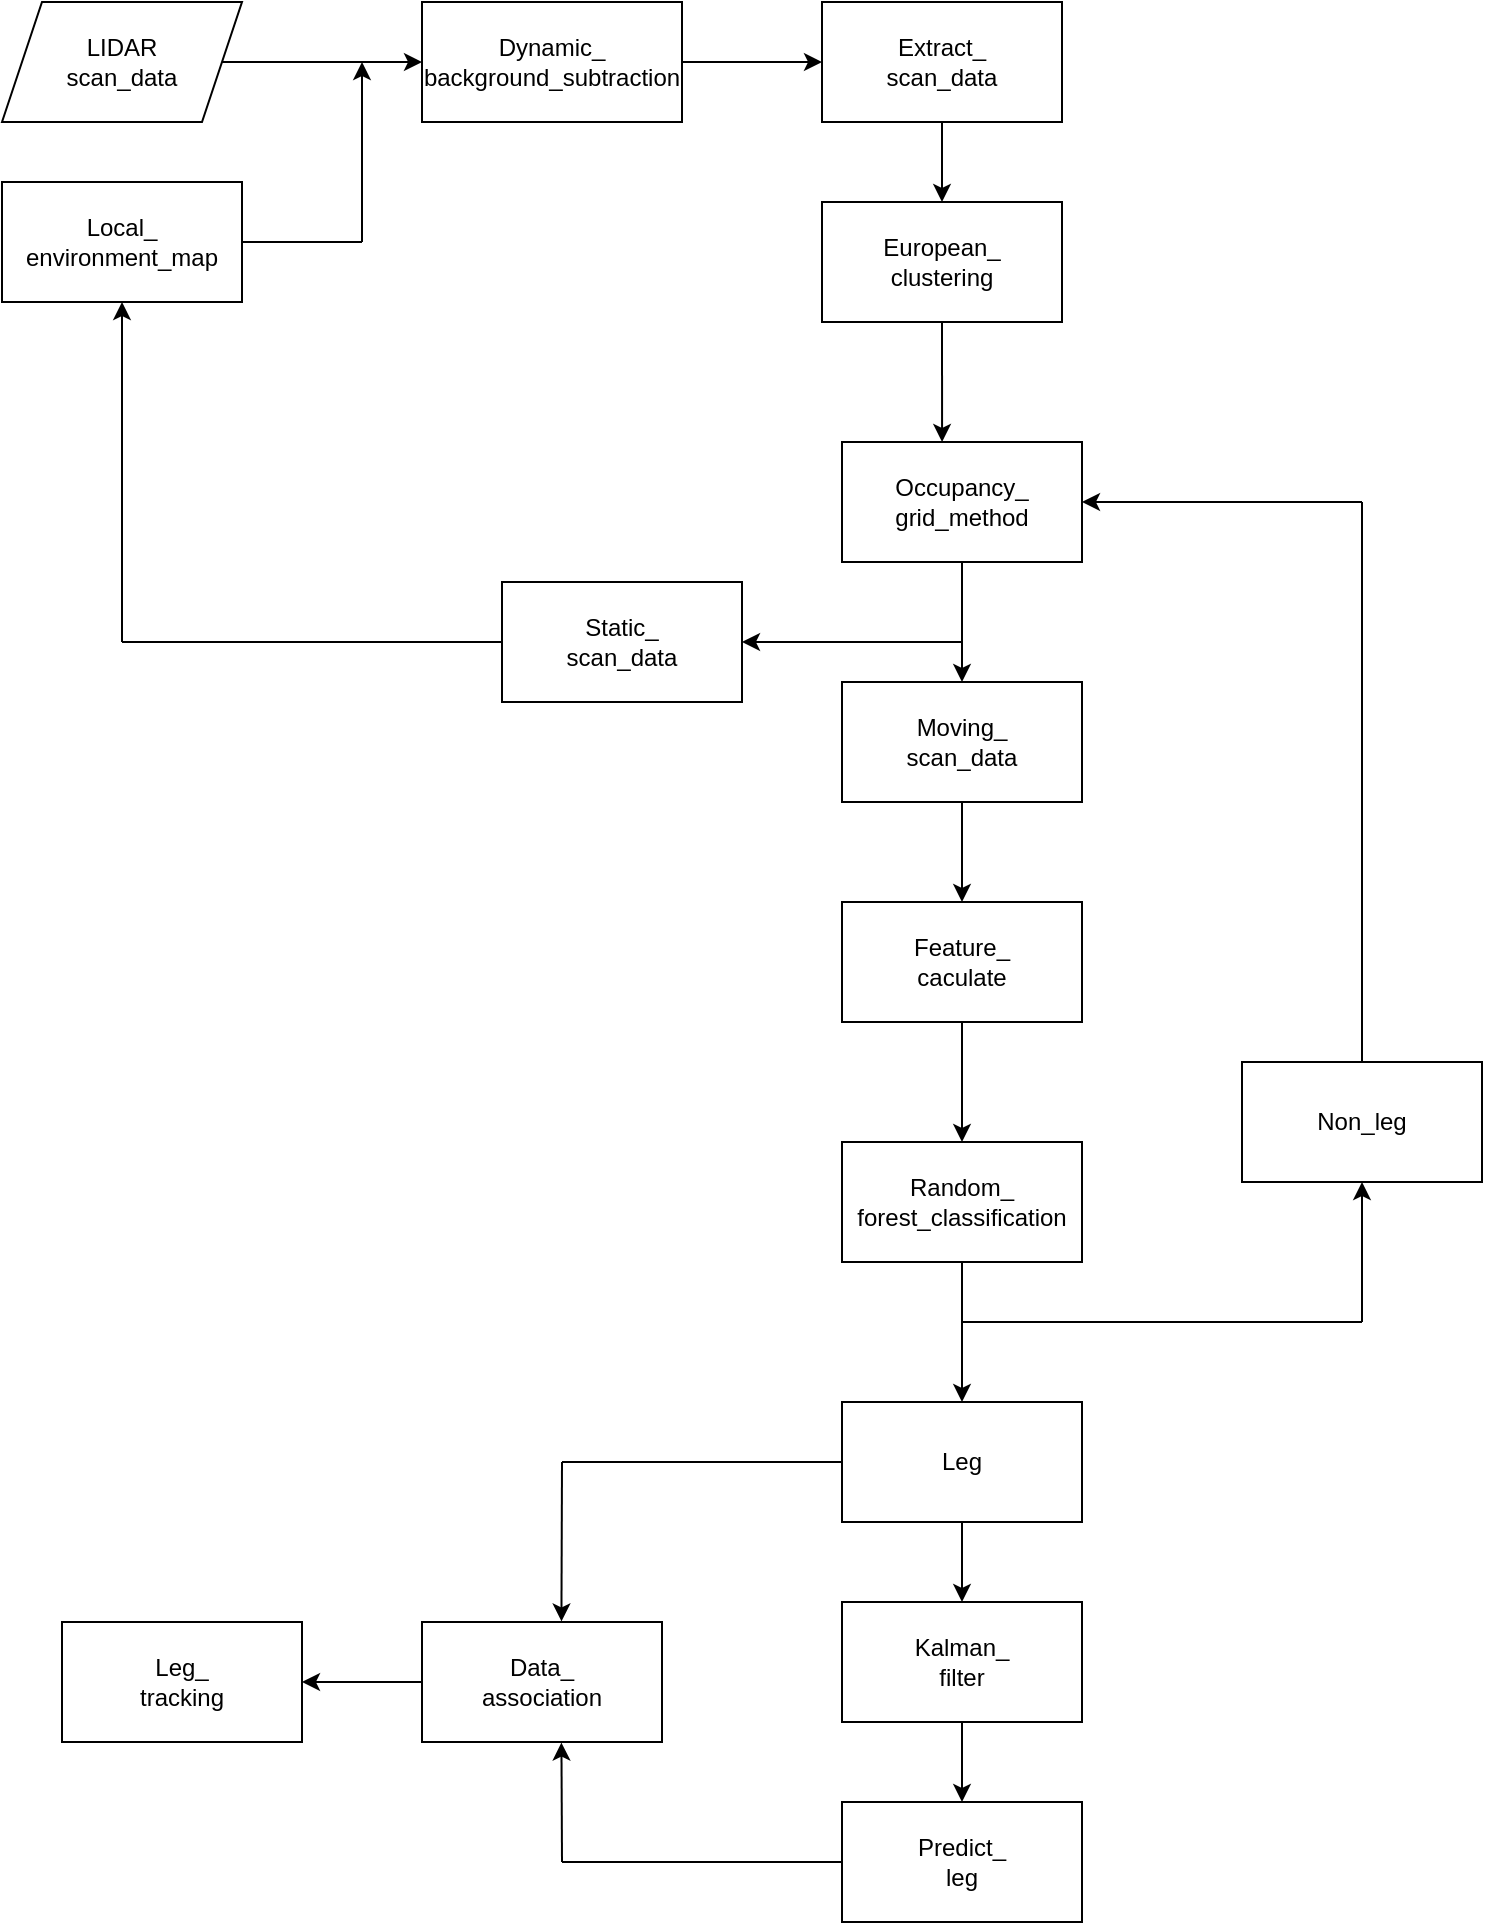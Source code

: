 <mxfile version="20.7.4" type="github">
  <diagram id="tl0wJuyJ-sTQWj9ZScml" name="Page-1">
    <mxGraphModel dx="1602" dy="1035" grid="1" gridSize="10" guides="1" tooltips="1" connect="1" arrows="1" fold="1" page="1" pageScale="1" pageWidth="850" pageHeight="1100" math="0" shadow="0">
      <root>
        <mxCell id="0" />
        <mxCell id="1" parent="0" />
        <mxCell id="n0eHLcQR_XPMflY-yQHW-1" value="&lt;div&gt;LIDAR&lt;/div&gt;&lt;div&gt;scan_data&lt;br&gt;&lt;/div&gt;" style="shape=parallelogram;perimeter=parallelogramPerimeter;whiteSpace=wrap;html=1;fixedSize=1;" vertex="1" parent="1">
          <mxGeometry x="80" y="80" width="120" height="60" as="geometry" />
        </mxCell>
        <mxCell id="n0eHLcQR_XPMflY-yQHW-5" value="&lt;div&gt;Local_&lt;/div&gt;&lt;div&gt;environment_map&lt;/div&gt;" style="rounded=0;whiteSpace=wrap;html=1;" vertex="1" parent="1">
          <mxGeometry x="80" y="170" width="120" height="60" as="geometry" />
        </mxCell>
        <mxCell id="n0eHLcQR_XPMflY-yQHW-10" value="" style="endArrow=classic;html=1;rounded=0;" edge="1" parent="1">
          <mxGeometry relative="1" as="geometry">
            <mxPoint x="190" y="110" as="sourcePoint" />
            <mxPoint x="290" y="110" as="targetPoint" />
          </mxGeometry>
        </mxCell>
        <mxCell id="n0eHLcQR_XPMflY-yQHW-14" value="" style="endArrow=classic;html=1;rounded=0;" edge="1" parent="1">
          <mxGeometry width="50" height="50" relative="1" as="geometry">
            <mxPoint x="260" y="200" as="sourcePoint" />
            <mxPoint x="260" y="110" as="targetPoint" />
          </mxGeometry>
        </mxCell>
        <mxCell id="n0eHLcQR_XPMflY-yQHW-15" value="&lt;div&gt;Dynamic_&lt;/div&gt;&lt;div&gt;background_subtraction&lt;/div&gt;" style="rounded=0;whiteSpace=wrap;html=1;" vertex="1" parent="1">
          <mxGeometry x="290" y="80" width="130" height="60" as="geometry" />
        </mxCell>
        <mxCell id="n0eHLcQR_XPMflY-yQHW-16" value="" style="endArrow=classic;html=1;rounded=0;exitX=1;exitY=0.5;exitDx=0;exitDy=0;" edge="1" parent="1" source="n0eHLcQR_XPMflY-yQHW-15">
          <mxGeometry width="50" height="50" relative="1" as="geometry">
            <mxPoint x="320" y="250" as="sourcePoint" />
            <mxPoint x="490" y="110" as="targetPoint" />
          </mxGeometry>
        </mxCell>
        <mxCell id="n0eHLcQR_XPMflY-yQHW-17" value="&lt;div&gt;Extract_&lt;/div&gt;&lt;div&gt;scan_data&lt;br&gt;&lt;/div&gt;" style="rounded=0;whiteSpace=wrap;html=1;" vertex="1" parent="1">
          <mxGeometry x="490" y="80" width="120" height="60" as="geometry" />
        </mxCell>
        <mxCell id="n0eHLcQR_XPMflY-yQHW-18" value="" style="endArrow=classic;html=1;rounded=0;exitX=0.5;exitY=1;exitDx=0;exitDy=0;" edge="1" parent="1" source="n0eHLcQR_XPMflY-yQHW-17">
          <mxGeometry width="50" height="50" relative="1" as="geometry">
            <mxPoint x="530" y="240" as="sourcePoint" />
            <mxPoint x="550" y="180" as="targetPoint" />
          </mxGeometry>
        </mxCell>
        <mxCell id="n0eHLcQR_XPMflY-yQHW-19" value="&lt;div&gt;Occupancy_&lt;/div&gt;&lt;div&gt;grid_method&lt;br&gt;&lt;/div&gt;" style="rounded=0;whiteSpace=wrap;html=1;" vertex="1" parent="1">
          <mxGeometry x="500" y="300" width="120" height="60" as="geometry" />
        </mxCell>
        <mxCell id="n0eHLcQR_XPMflY-yQHW-20" value="" style="endArrow=classic;html=1;rounded=0;exitX=0.5;exitY=1;exitDx=0;exitDy=0;" edge="1" parent="1" source="n0eHLcQR_XPMflY-yQHW-19">
          <mxGeometry width="50" height="50" relative="1" as="geometry">
            <mxPoint x="420" y="350" as="sourcePoint" />
            <mxPoint x="560" y="420" as="targetPoint" />
          </mxGeometry>
        </mxCell>
        <mxCell id="n0eHLcQR_XPMflY-yQHW-21" value="&lt;div&gt;Feature_&lt;/div&gt;&lt;div&gt;caculate&lt;br&gt;&lt;/div&gt;" style="rounded=0;whiteSpace=wrap;html=1;" vertex="1" parent="1">
          <mxGeometry x="500" y="530" width="120" height="60" as="geometry" />
        </mxCell>
        <mxCell id="n0eHLcQR_XPMflY-yQHW-22" value="&lt;div&gt;Moving_&lt;/div&gt;&lt;div&gt;scan_data&lt;br&gt;&lt;/div&gt;" style="rounded=0;whiteSpace=wrap;html=1;" vertex="1" parent="1">
          <mxGeometry x="500" y="420" width="120" height="60" as="geometry" />
        </mxCell>
        <mxCell id="n0eHLcQR_XPMflY-yQHW-23" value="" style="endArrow=classic;html=1;rounded=0;exitX=0.5;exitY=1;exitDx=0;exitDy=0;entryX=0.5;entryY=0;entryDx=0;entryDy=0;" edge="1" parent="1" source="n0eHLcQR_XPMflY-yQHW-22" target="n0eHLcQR_XPMflY-yQHW-21">
          <mxGeometry width="50" height="50" relative="1" as="geometry">
            <mxPoint x="530" y="550" as="sourcePoint" />
            <mxPoint x="580" y="500" as="targetPoint" />
          </mxGeometry>
        </mxCell>
        <mxCell id="n0eHLcQR_XPMflY-yQHW-24" value="&lt;div&gt;Static_&lt;/div&gt;&lt;div&gt;scan_data&lt;br&gt;&lt;/div&gt;" style="rounded=0;whiteSpace=wrap;html=1;" vertex="1" parent="1">
          <mxGeometry x="330" y="370" width="120" height="60" as="geometry" />
        </mxCell>
        <mxCell id="n0eHLcQR_XPMflY-yQHW-30" value="" style="endArrow=classic;html=1;rounded=0;entryX=1;entryY=0.5;entryDx=0;entryDy=0;" edge="1" parent="1" target="n0eHLcQR_XPMflY-yQHW-24">
          <mxGeometry width="50" height="50" relative="1" as="geometry">
            <mxPoint x="560" y="400" as="sourcePoint" />
            <mxPoint x="390" y="420" as="targetPoint" />
          </mxGeometry>
        </mxCell>
        <mxCell id="n0eHLcQR_XPMflY-yQHW-31" value="" style="endArrow=none;html=1;rounded=0;" edge="1" parent="1" source="n0eHLcQR_XPMflY-yQHW-5">
          <mxGeometry width="50" height="50" relative="1" as="geometry">
            <mxPoint x="200" y="250" as="sourcePoint" />
            <mxPoint x="260" y="200" as="targetPoint" />
          </mxGeometry>
        </mxCell>
        <mxCell id="n0eHLcQR_XPMflY-yQHW-32" value="" style="endArrow=none;html=1;rounded=0;entryX=0;entryY=0.5;entryDx=0;entryDy=0;" edge="1" parent="1" target="n0eHLcQR_XPMflY-yQHW-24">
          <mxGeometry width="50" height="50" relative="1" as="geometry">
            <mxPoint x="140" y="400" as="sourcePoint" />
            <mxPoint x="310" y="360" as="targetPoint" />
          </mxGeometry>
        </mxCell>
        <mxCell id="n0eHLcQR_XPMflY-yQHW-33" value="" style="endArrow=classic;html=1;rounded=0;entryX=0.5;entryY=1;entryDx=0;entryDy=0;" edge="1" parent="1" target="n0eHLcQR_XPMflY-yQHW-5">
          <mxGeometry width="50" height="50" relative="1" as="geometry">
            <mxPoint x="140" y="400" as="sourcePoint" />
            <mxPoint x="760" y="350" as="targetPoint" />
          </mxGeometry>
        </mxCell>
        <mxCell id="n0eHLcQR_XPMflY-yQHW-34" value="" style="endArrow=classic;html=1;rounded=0;exitX=0.5;exitY=1;exitDx=0;exitDy=0;" edge="1" parent="1" source="n0eHLcQR_XPMflY-yQHW-21">
          <mxGeometry width="50" height="50" relative="1" as="geometry">
            <mxPoint x="530" y="690" as="sourcePoint" />
            <mxPoint x="560" y="650" as="targetPoint" />
          </mxGeometry>
        </mxCell>
        <mxCell id="n0eHLcQR_XPMflY-yQHW-35" value="&lt;div&gt;Random_&lt;/div&gt;&lt;div&gt;forest_classification&lt;br&gt;&lt;/div&gt;" style="rounded=0;whiteSpace=wrap;html=1;" vertex="1" parent="1">
          <mxGeometry x="500" y="650" width="120" height="60" as="geometry" />
        </mxCell>
        <mxCell id="n0eHLcQR_XPMflY-yQHW-36" value="Leg" style="rounded=0;whiteSpace=wrap;html=1;" vertex="1" parent="1">
          <mxGeometry x="500" y="780" width="120" height="60" as="geometry" />
        </mxCell>
        <mxCell id="n0eHLcQR_XPMflY-yQHW-37" value="" style="endArrow=classic;html=1;rounded=0;entryX=0.5;entryY=0;entryDx=0;entryDy=0;exitX=0.5;exitY=1;exitDx=0;exitDy=0;" edge="1" parent="1" source="n0eHLcQR_XPMflY-yQHW-35" target="n0eHLcQR_XPMflY-yQHW-36">
          <mxGeometry width="50" height="50" relative="1" as="geometry">
            <mxPoint x="530" y="760" as="sourcePoint" />
            <mxPoint x="580" y="710" as="targetPoint" />
          </mxGeometry>
        </mxCell>
        <mxCell id="n0eHLcQR_XPMflY-yQHW-38" value="Non_leg" style="rounded=0;whiteSpace=wrap;html=1;" vertex="1" parent="1">
          <mxGeometry x="700" y="610" width="120" height="60" as="geometry" />
        </mxCell>
        <mxCell id="n0eHLcQR_XPMflY-yQHW-39" value="" style="endArrow=none;html=1;rounded=0;" edge="1" parent="1">
          <mxGeometry width="50" height="50" relative="1" as="geometry">
            <mxPoint x="560" y="740" as="sourcePoint" />
            <mxPoint x="760" y="740" as="targetPoint" />
          </mxGeometry>
        </mxCell>
        <mxCell id="n0eHLcQR_XPMflY-yQHW-40" value="" style="endArrow=classic;html=1;rounded=0;entryX=0.5;entryY=1;entryDx=0;entryDy=0;" edge="1" parent="1" target="n0eHLcQR_XPMflY-yQHW-38">
          <mxGeometry width="50" height="50" relative="1" as="geometry">
            <mxPoint x="760" y="740" as="sourcePoint" />
            <mxPoint x="770" y="510" as="targetPoint" />
          </mxGeometry>
        </mxCell>
        <mxCell id="n0eHLcQR_XPMflY-yQHW-42" value="" style="endArrow=none;html=1;rounded=0;exitX=0.5;exitY=0;exitDx=0;exitDy=0;" edge="1" parent="1" source="n0eHLcQR_XPMflY-yQHW-38">
          <mxGeometry width="50" height="50" relative="1" as="geometry">
            <mxPoint x="720" y="560" as="sourcePoint" />
            <mxPoint x="760" y="330" as="targetPoint" />
          </mxGeometry>
        </mxCell>
        <mxCell id="n0eHLcQR_XPMflY-yQHW-43" value="" style="endArrow=classic;html=1;rounded=0;entryX=1;entryY=0.5;entryDx=0;entryDy=0;" edge="1" parent="1" target="n0eHLcQR_XPMflY-yQHW-19">
          <mxGeometry width="50" height="50" relative="1" as="geometry">
            <mxPoint x="760" y="330" as="sourcePoint" />
            <mxPoint x="770" y="510" as="targetPoint" />
          </mxGeometry>
        </mxCell>
        <mxCell id="n0eHLcQR_XPMflY-yQHW-44" value="&lt;div&gt;Kalman_&lt;/div&gt;&lt;div&gt;filter&lt;br&gt;&lt;/div&gt;" style="rounded=0;whiteSpace=wrap;html=1;" vertex="1" parent="1">
          <mxGeometry x="500" y="880" width="120" height="60" as="geometry" />
        </mxCell>
        <mxCell id="n0eHLcQR_XPMflY-yQHW-45" value="" style="endArrow=classic;html=1;rounded=0;exitX=0.5;exitY=1;exitDx=0;exitDy=0;entryX=0.5;entryY=0;entryDx=0;entryDy=0;" edge="1" parent="1" source="n0eHLcQR_XPMflY-yQHW-36" target="n0eHLcQR_XPMflY-yQHW-44">
          <mxGeometry width="50" height="50" relative="1" as="geometry">
            <mxPoint x="720" y="770" as="sourcePoint" />
            <mxPoint x="770" y="720" as="targetPoint" />
          </mxGeometry>
        </mxCell>
        <mxCell id="n0eHLcQR_XPMflY-yQHW-46" value="&lt;div&gt;Predict_&lt;/div&gt;&lt;div&gt;leg&lt;br&gt;&lt;/div&gt;" style="rounded=0;whiteSpace=wrap;html=1;" vertex="1" parent="1">
          <mxGeometry x="500" y="980" width="120" height="60" as="geometry" />
        </mxCell>
        <mxCell id="n0eHLcQR_XPMflY-yQHW-47" value="" style="endArrow=classic;html=1;rounded=0;entryX=0.5;entryY=0;entryDx=0;entryDy=0;exitX=0.5;exitY=1;exitDx=0;exitDy=0;" edge="1" parent="1" source="n0eHLcQR_XPMflY-yQHW-44" target="n0eHLcQR_XPMflY-yQHW-46">
          <mxGeometry width="50" height="50" relative="1" as="geometry">
            <mxPoint x="540" y="980" as="sourcePoint" />
            <mxPoint x="590" y="930" as="targetPoint" />
          </mxGeometry>
        </mxCell>
        <mxCell id="n0eHLcQR_XPMflY-yQHW-48" value="" style="endArrow=none;html=1;rounded=0;exitX=0;exitY=0.5;exitDx=0;exitDy=0;" edge="1" parent="1" source="n0eHLcQR_XPMflY-yQHW-36">
          <mxGeometry width="50" height="50" relative="1" as="geometry">
            <mxPoint x="720" y="720" as="sourcePoint" />
            <mxPoint x="360" y="810" as="targetPoint" />
          </mxGeometry>
        </mxCell>
        <mxCell id="n0eHLcQR_XPMflY-yQHW-49" value="" style="endArrow=none;html=1;rounded=0;entryX=0;entryY=0.5;entryDx=0;entryDy=0;" edge="1" parent="1" target="n0eHLcQR_XPMflY-yQHW-46">
          <mxGeometry width="50" height="50" relative="1" as="geometry">
            <mxPoint x="360" y="1010" as="sourcePoint" />
            <mxPoint x="440" y="930" as="targetPoint" />
          </mxGeometry>
        </mxCell>
        <mxCell id="n0eHLcQR_XPMflY-yQHW-50" value="" style="endArrow=classic;html=1;rounded=0;entryX=0.581;entryY=-0.005;entryDx=0;entryDy=0;entryPerimeter=0;" edge="1" parent="1" target="n0eHLcQR_XPMflY-yQHW-52">
          <mxGeometry width="50" height="50" relative="1" as="geometry">
            <mxPoint x="360" y="810" as="sourcePoint" />
            <mxPoint x="360" y="830" as="targetPoint" />
          </mxGeometry>
        </mxCell>
        <mxCell id="n0eHLcQR_XPMflY-yQHW-51" value="" style="endArrow=classic;html=1;rounded=0;entryX=0.581;entryY=1.005;entryDx=0;entryDy=0;entryPerimeter=0;" edge="1" parent="1" target="n0eHLcQR_XPMflY-yQHW-52">
          <mxGeometry x="0.72" y="-20" width="50" height="50" relative="1" as="geometry">
            <mxPoint x="360" y="1010" as="sourcePoint" />
            <mxPoint x="360" y="880" as="targetPoint" />
            <mxPoint y="1" as="offset" />
          </mxGeometry>
        </mxCell>
        <mxCell id="n0eHLcQR_XPMflY-yQHW-52" value="&lt;div&gt;Data_&lt;/div&gt;&lt;div&gt;association&lt;br&gt;&lt;/div&gt;" style="rounded=0;whiteSpace=wrap;html=1;" vertex="1" parent="1">
          <mxGeometry x="290" y="890" width="120" height="60" as="geometry" />
        </mxCell>
        <mxCell id="n0eHLcQR_XPMflY-yQHW-53" value="&lt;div&gt;Leg_&lt;/div&gt;&lt;div&gt;tracking&lt;br&gt;&lt;/div&gt;" style="rounded=0;whiteSpace=wrap;html=1;" vertex="1" parent="1">
          <mxGeometry x="110" y="890" width="120" height="60" as="geometry" />
        </mxCell>
        <mxCell id="n0eHLcQR_XPMflY-yQHW-54" value="" style="endArrow=classic;html=1;rounded=0;entryX=1;entryY=0.5;entryDx=0;entryDy=0;exitX=0;exitY=0.5;exitDx=0;exitDy=0;" edge="1" parent="1" source="n0eHLcQR_XPMflY-yQHW-52" target="n0eHLcQR_XPMflY-yQHW-53">
          <mxGeometry width="50" height="50" relative="1" as="geometry">
            <mxPoint x="230" y="760" as="sourcePoint" />
            <mxPoint x="300.711" y="870" as="targetPoint" />
          </mxGeometry>
        </mxCell>
        <mxCell id="n0eHLcQR_XPMflY-yQHW-56" value="&lt;div&gt;European_&lt;/div&gt;&lt;div&gt;clustering&lt;/div&gt;" style="rounded=0;whiteSpace=wrap;html=1;" vertex="1" parent="1">
          <mxGeometry x="490" y="180" width="120" height="60" as="geometry" />
        </mxCell>
        <mxCell id="n0eHLcQR_XPMflY-yQHW-57" value="" style="endArrow=classic;html=1;rounded=0;exitX=0.5;exitY=1;exitDx=0;exitDy=0;entryX=0.417;entryY=0;entryDx=0;entryDy=0;entryPerimeter=0;" edge="1" parent="1" source="n0eHLcQR_XPMflY-yQHW-56" target="n0eHLcQR_XPMflY-yQHW-19">
          <mxGeometry width="50" height="50" relative="1" as="geometry">
            <mxPoint x="730" y="600" as="sourcePoint" />
            <mxPoint x="780" y="550" as="targetPoint" />
          </mxGeometry>
        </mxCell>
      </root>
    </mxGraphModel>
  </diagram>
</mxfile>
